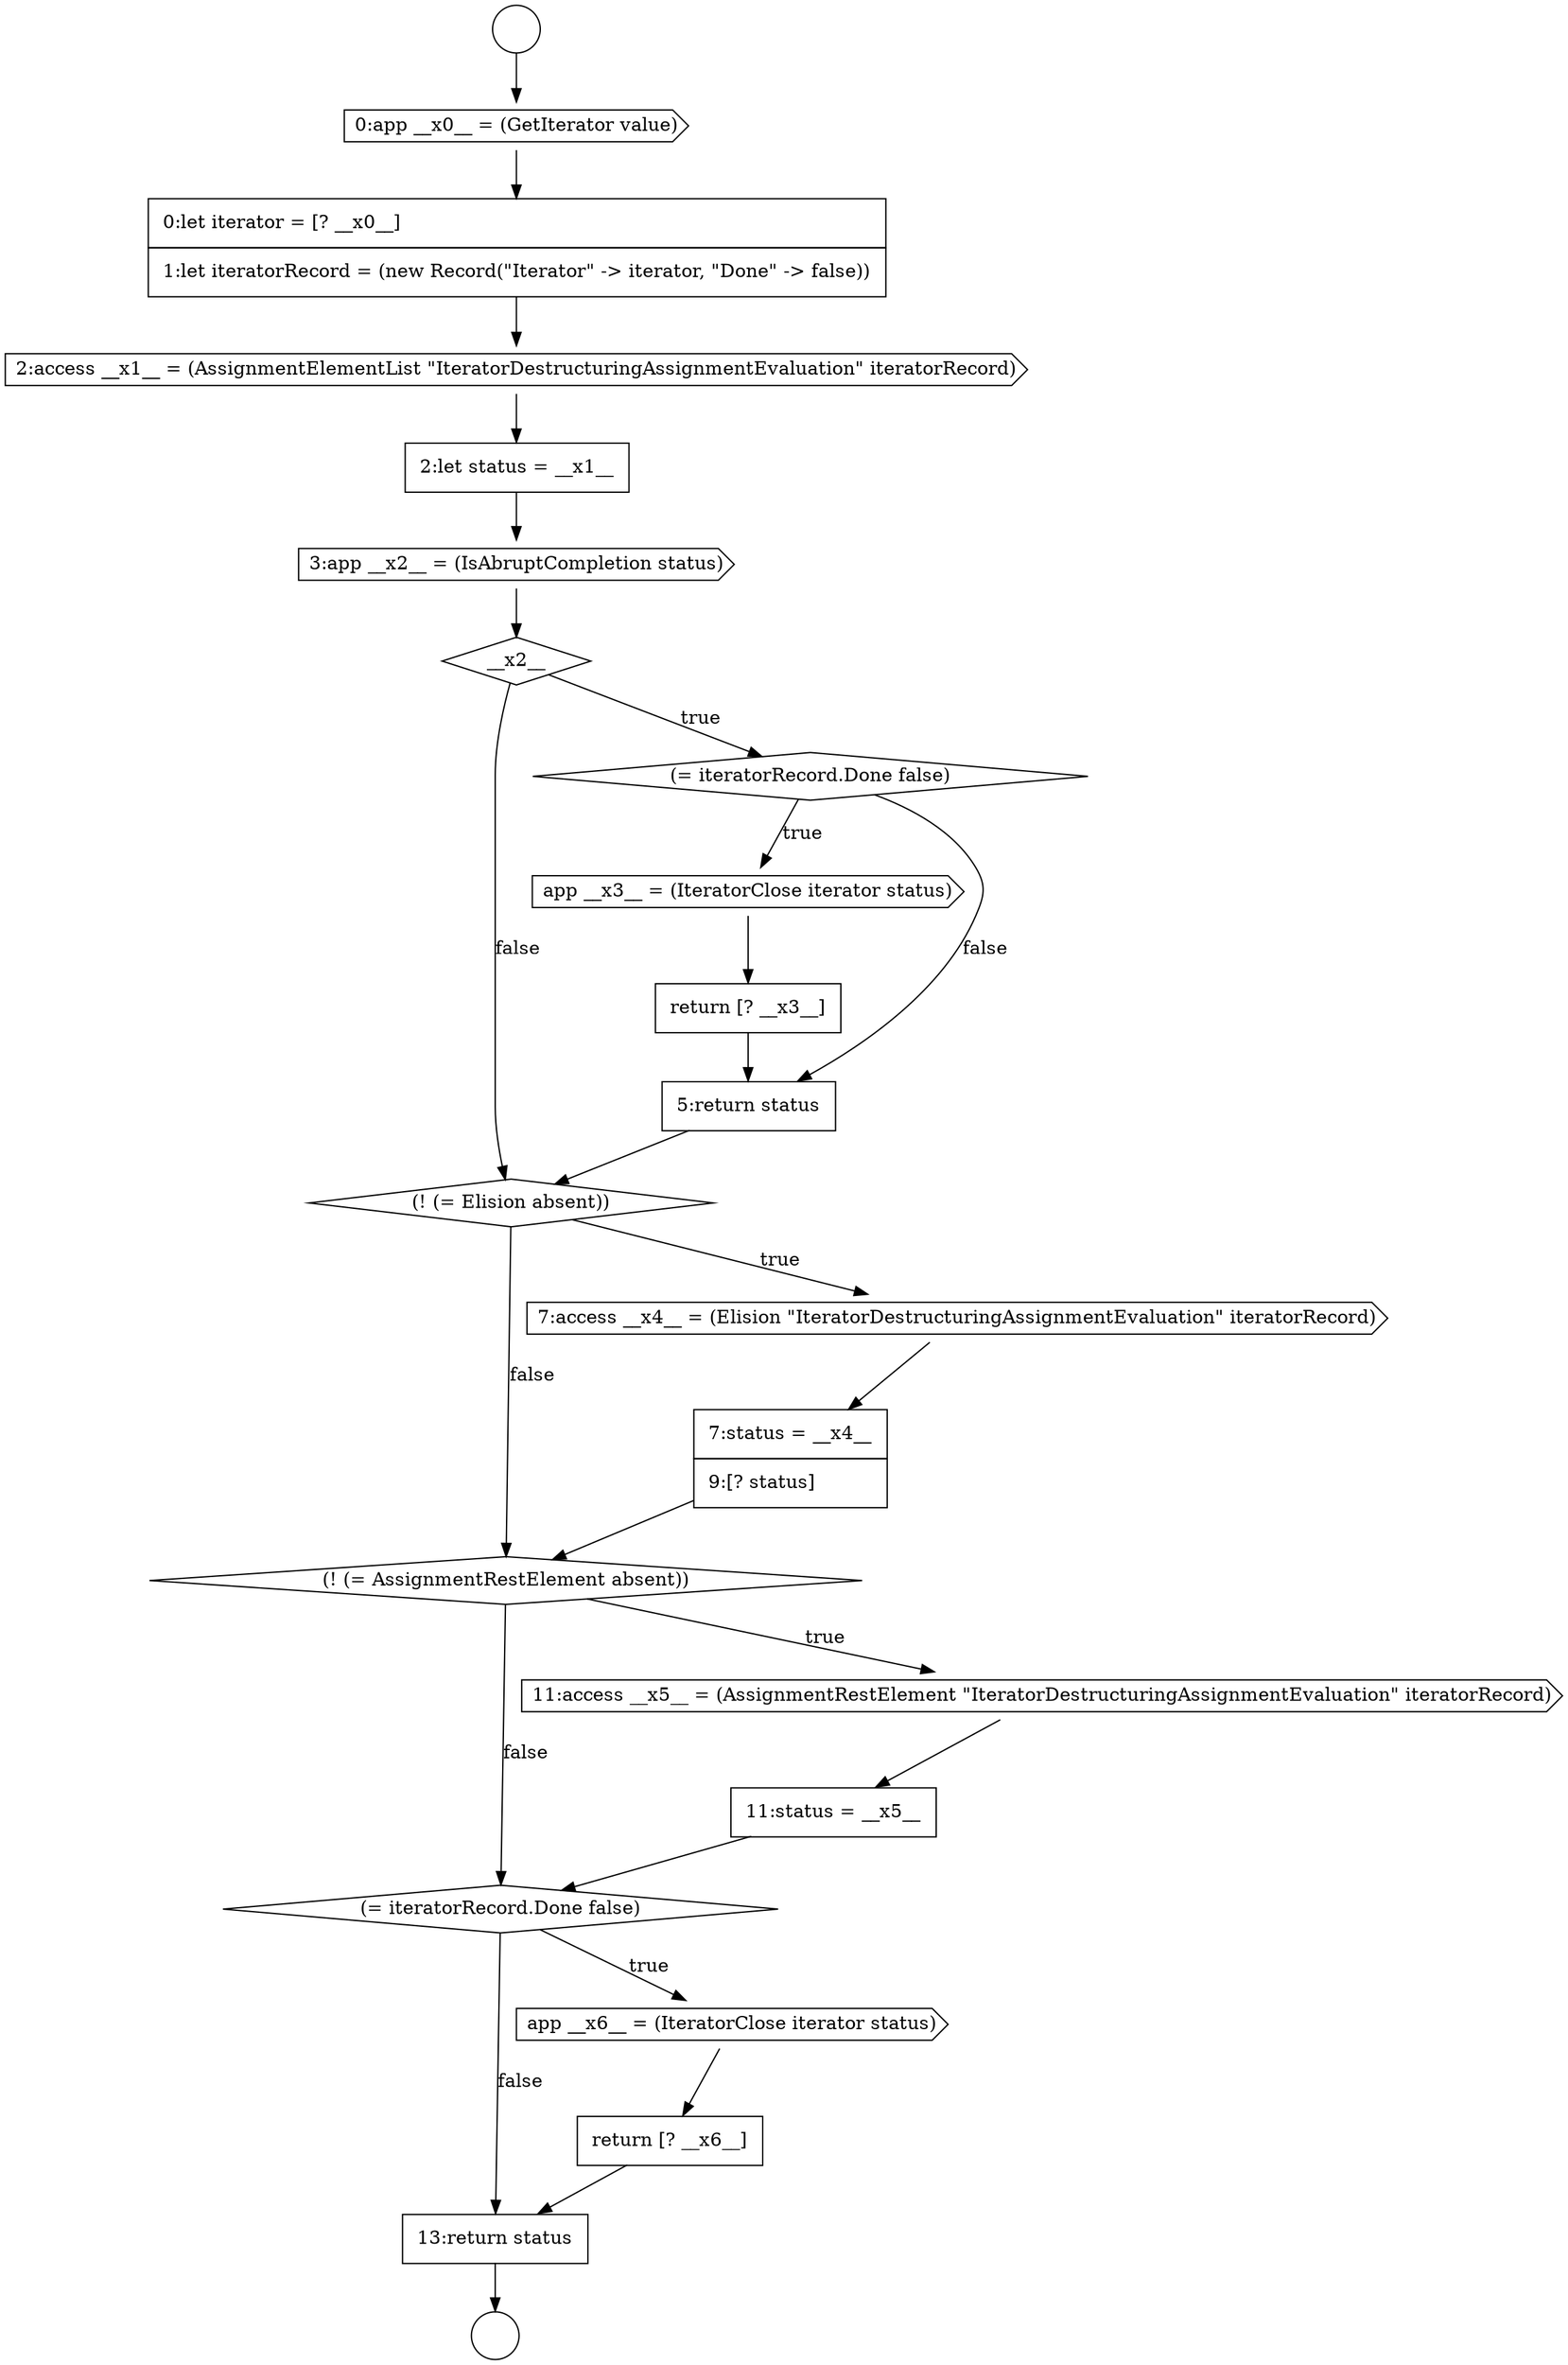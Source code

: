 digraph {
  node4960 [shape=diamond, label=<<font color="black">(! (= Elision absent))</font>> color="black" fillcolor="white" style=filled]
  node4956 [shape=diamond, label=<<font color="black">(= iteratorRecord.Done false)</font>> color="black" fillcolor="white" style=filled]
  node4962 [shape=none, margin=0, label=<<font color="black">
    <table border="0" cellborder="1" cellspacing="0" cellpadding="10">
      <tr><td align="left">7:status = __x4__</td></tr>
      <tr><td align="left">9:[? status]</td></tr>
    </table>
  </font>> color="black" fillcolor="white" style=filled]
  node4957 [shape=cds, label=<<font color="black">app __x3__ = (IteratorClose iterator status)</font>> color="black" fillcolor="white" style=filled]
  node4951 [shape=none, margin=0, label=<<font color="black">
    <table border="0" cellborder="1" cellspacing="0" cellpadding="10">
      <tr><td align="left">0:let iterator = [? __x0__]</td></tr>
      <tr><td align="left">1:let iteratorRecord = (new Record(&quot;Iterator&quot; -&gt; iterator, &quot;Done&quot; -&gt; false))</td></tr>
    </table>
  </font>> color="black" fillcolor="white" style=filled]
  node4953 [shape=none, margin=0, label=<<font color="black">
    <table border="0" cellborder="1" cellspacing="0" cellpadding="10">
      <tr><td align="left">2:let status = __x1__</td></tr>
    </table>
  </font>> color="black" fillcolor="white" style=filled]
  node4966 [shape=diamond, label=<<font color="black">(= iteratorRecord.Done false)</font>> color="black" fillcolor="white" style=filled]
  node4958 [shape=none, margin=0, label=<<font color="black">
    <table border="0" cellborder="1" cellspacing="0" cellpadding="10">
      <tr><td align="left">return [? __x3__]</td></tr>
    </table>
  </font>> color="black" fillcolor="white" style=filled]
  node4959 [shape=none, margin=0, label=<<font color="black">
    <table border="0" cellborder="1" cellspacing="0" cellpadding="10">
      <tr><td align="left">5:return status</td></tr>
    </table>
  </font>> color="black" fillcolor="white" style=filled]
  node4969 [shape=none, margin=0, label=<<font color="black">
    <table border="0" cellborder="1" cellspacing="0" cellpadding="10">
      <tr><td align="left">13:return status</td></tr>
    </table>
  </font>> color="black" fillcolor="white" style=filled]
  node4964 [shape=cds, label=<<font color="black">11:access __x5__ = (AssignmentRestElement &quot;IteratorDestructuringAssignmentEvaluation&quot; iteratorRecord)</font>> color="black" fillcolor="white" style=filled]
  node4968 [shape=none, margin=0, label=<<font color="black">
    <table border="0" cellborder="1" cellspacing="0" cellpadding="10">
      <tr><td align="left">return [? __x6__]</td></tr>
    </table>
  </font>> color="black" fillcolor="white" style=filled]
  node4955 [shape=diamond, label=<<font color="black">__x2__</font>> color="black" fillcolor="white" style=filled]
  node4949 [shape=circle label=" " color="black" fillcolor="white" style=filled]
  node4963 [shape=diamond, label=<<font color="black">(! (= AssignmentRestElement absent))</font>> color="black" fillcolor="white" style=filled]
  node4948 [shape=circle label=" " color="black" fillcolor="white" style=filled]
  node4952 [shape=cds, label=<<font color="black">2:access __x1__ = (AssignmentElementList &quot;IteratorDestructuringAssignmentEvaluation&quot; iteratorRecord)</font>> color="black" fillcolor="white" style=filled]
  node4967 [shape=cds, label=<<font color="black">app __x6__ = (IteratorClose iterator status)</font>> color="black" fillcolor="white" style=filled]
  node4954 [shape=cds, label=<<font color="black">3:app __x2__ = (IsAbruptCompletion status)</font>> color="black" fillcolor="white" style=filled]
  node4965 [shape=none, margin=0, label=<<font color="black">
    <table border="0" cellborder="1" cellspacing="0" cellpadding="10">
      <tr><td align="left">11:status = __x5__</td></tr>
    </table>
  </font>> color="black" fillcolor="white" style=filled]
  node4950 [shape=cds, label=<<font color="black">0:app __x0__ = (GetIterator value)</font>> color="black" fillcolor="white" style=filled]
  node4961 [shape=cds, label=<<font color="black">7:access __x4__ = (Elision &quot;IteratorDestructuringAssignmentEvaluation&quot; iteratorRecord)</font>> color="black" fillcolor="white" style=filled]
  node4957 -> node4958 [ color="black"]
  node4953 -> node4954 [ color="black"]
  node4968 -> node4969 [ color="black"]
  node4952 -> node4953 [ color="black"]
  node4965 -> node4966 [ color="black"]
  node4958 -> node4959 [ color="black"]
  node4969 -> node4949 [ color="black"]
  node4955 -> node4956 [label=<<font color="black">true</font>> color="black"]
  node4955 -> node4960 [label=<<font color="black">false</font>> color="black"]
  node4967 -> node4968 [ color="black"]
  node4963 -> node4964 [label=<<font color="black">true</font>> color="black"]
  node4963 -> node4966 [label=<<font color="black">false</font>> color="black"]
  node4961 -> node4962 [ color="black"]
  node4966 -> node4967 [label=<<font color="black">true</font>> color="black"]
  node4966 -> node4969 [label=<<font color="black">false</font>> color="black"]
  node4962 -> node4963 [ color="black"]
  node4959 -> node4960 [ color="black"]
  node4954 -> node4955 [ color="black"]
  node4951 -> node4952 [ color="black"]
  node4964 -> node4965 [ color="black"]
  node4948 -> node4950 [ color="black"]
  node4956 -> node4957 [label=<<font color="black">true</font>> color="black"]
  node4956 -> node4959 [label=<<font color="black">false</font>> color="black"]
  node4960 -> node4961 [label=<<font color="black">true</font>> color="black"]
  node4960 -> node4963 [label=<<font color="black">false</font>> color="black"]
  node4950 -> node4951 [ color="black"]
}
